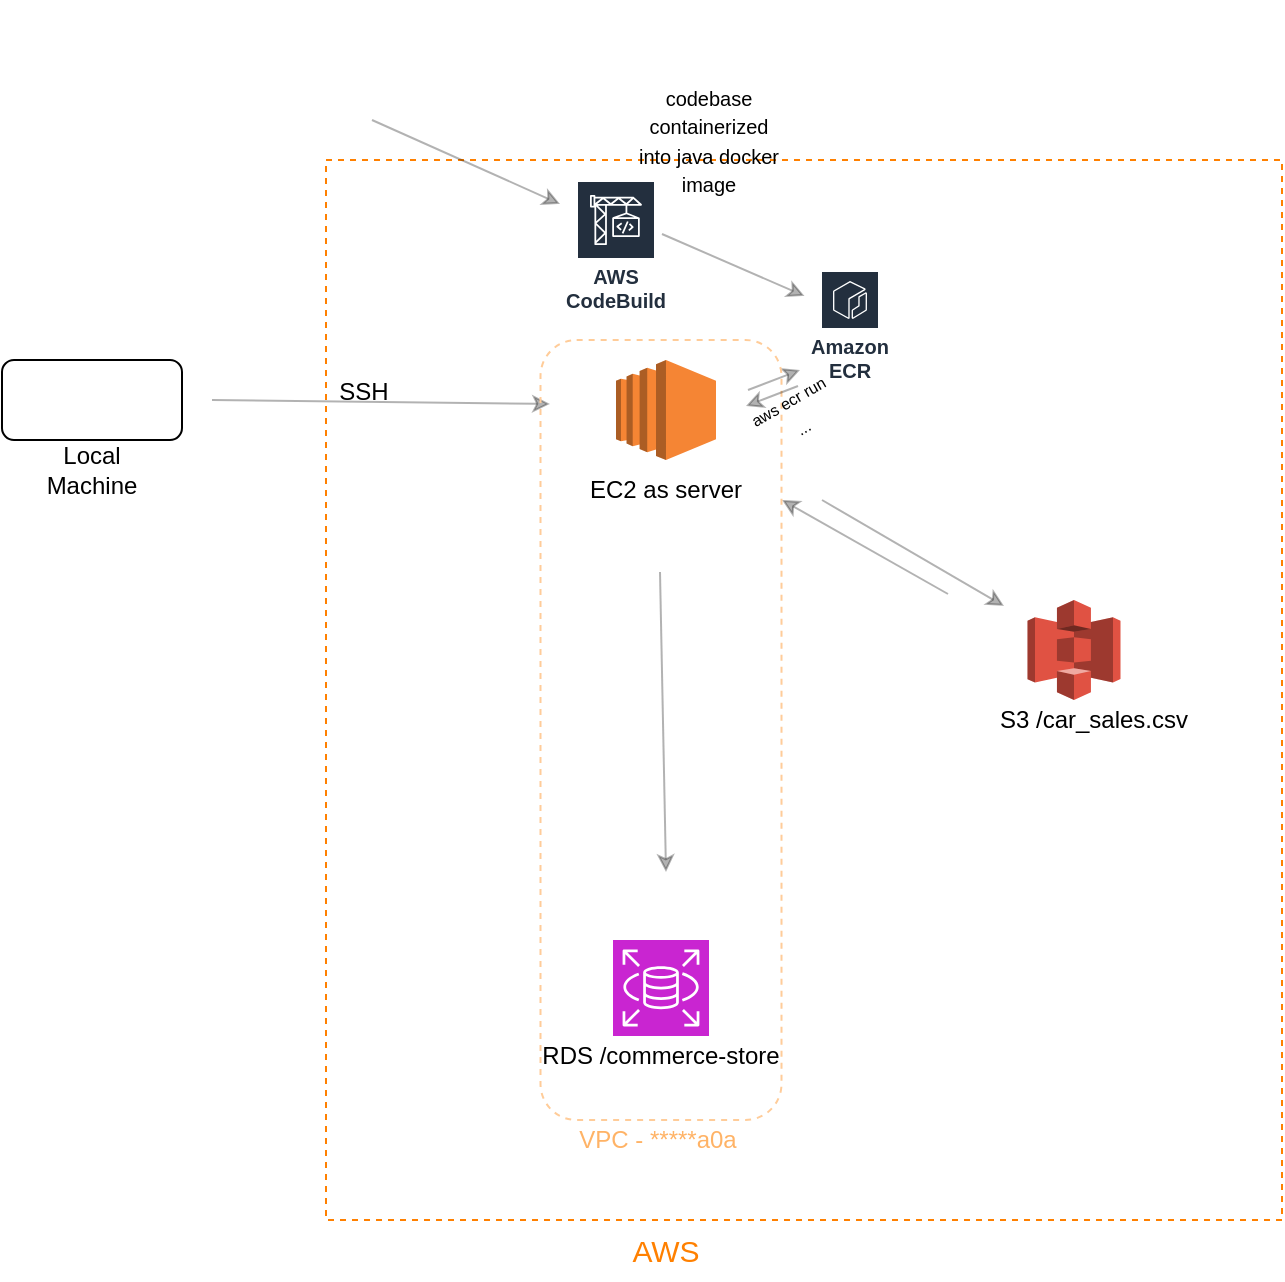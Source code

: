 <mxfile version="22.1.16" type="github" pages="4">
  <diagram name="Vehicle-Datafill" id="IDXD2v0akmDBMtql0cpM">
    <mxGraphModel dx="1114" dy="565" grid="1" gridSize="10" guides="1" tooltips="1" connect="1" arrows="1" fold="1" page="1" pageScale="1" pageWidth="850" pageHeight="1100" math="0" shadow="0">
      <root>
        <mxCell id="0" />
        <mxCell id="1" parent="0" />
        <mxCell id="cvaYXPBMhyoPEqe5Zm85-2" value="" style="rounded=0;whiteSpace=wrap;html=1;dashed=1;strokeColor=#FF8000;" parent="1" vertex="1">
          <mxGeometry x="352" y="100" width="478" height="530" as="geometry" />
        </mxCell>
        <mxCell id="cvaYXPBMhyoPEqe5Zm85-5" value="&lt;font color=&quot;#ff8000&quot; style=&quot;font-size: 15px;&quot;&gt;AWS&lt;/font&gt;" style="text;html=1;strokeColor=none;fillColor=none;align=center;verticalAlign=middle;whiteSpace=wrap;rounded=0;fontSize=15;" parent="1" vertex="1">
          <mxGeometry x="492" y="630" width="60" height="30" as="geometry" />
        </mxCell>
        <mxCell id="cvaYXPBMhyoPEqe5Zm85-9" value="" style="endArrow=classic;html=1;rounded=0;opacity=30;" parent="1" edge="1">
          <mxGeometry width="50" height="50" relative="1" as="geometry">
            <mxPoint x="563" y="215" as="sourcePoint" />
            <mxPoint x="589" y="205" as="targetPoint" />
          </mxGeometry>
        </mxCell>
        <mxCell id="cvaYXPBMhyoPEqe5Zm85-14" value="" style="group" parent="1" vertex="1" connectable="0">
          <mxGeometry x="452" y="490" width="135" height="58" as="geometry" />
        </mxCell>
        <mxCell id="cvaYXPBMhyoPEqe5Zm85-11" value="RDS /commerce-store" style="text;html=1;strokeColor=none;fillColor=none;align=center;verticalAlign=middle;whiteSpace=wrap;rounded=0;" parent="cvaYXPBMhyoPEqe5Zm85-14" vertex="1">
          <mxGeometry y="58" width="135" as="geometry" />
        </mxCell>
        <mxCell id="cvaYXPBMhyoPEqe5Zm85-13" value="" style="sketch=0;points=[[0,0,0],[0.25,0,0],[0.5,0,0],[0.75,0,0],[1,0,0],[0,1,0],[0.25,1,0],[0.5,1,0],[0.75,1,0],[1,1,0],[0,0.25,0],[0,0.5,0],[0,0.75,0],[1,0.25,0],[1,0.5,0],[1,0.75,0]];outlineConnect=0;fontColor=#232F3E;fillColor=#C925D1;strokeColor=#ffffff;dashed=0;verticalLabelPosition=bottom;verticalAlign=top;align=center;html=1;fontSize=12;fontStyle=0;aspect=fixed;shape=mxgraph.aws4.resourceIcon;resIcon=mxgraph.aws4.rds;" parent="cvaYXPBMhyoPEqe5Zm85-14" vertex="1">
          <mxGeometry x="43.5" width="48" height="48" as="geometry" />
        </mxCell>
        <mxCell id="cvaYXPBMhyoPEqe5Zm85-22" value="" style="endArrow=classic;html=1;rounded=0;opacity=30;" parent="cvaYXPBMhyoPEqe5Zm85-14" edge="1">
          <mxGeometry width="50" height="50" relative="1" as="geometry">
            <mxPoint x="-157" y="-270" as="sourcePoint" />
            <mxPoint x="12" y="-268" as="targetPoint" />
          </mxGeometry>
        </mxCell>
        <mxCell id="cvaYXPBMhyoPEqe5Zm85-15" value="" style="group" parent="1" vertex="1" connectable="0">
          <mxGeometry x="681" y="320" width="149" height="260" as="geometry" />
        </mxCell>
        <mxCell id="cvaYXPBMhyoPEqe5Zm85-6" value="" style="outlineConnect=0;dashed=0;verticalLabelPosition=bottom;verticalAlign=top;align=center;html=1;shape=mxgraph.aws3.s3;fillColor=#E05243;gradientColor=none;" parent="cvaYXPBMhyoPEqe5Zm85-15" vertex="1">
          <mxGeometry x="21.75" width="46.5" height="50" as="geometry" />
        </mxCell>
        <mxCell id="cvaYXPBMhyoPEqe5Zm85-7" value="S3 /car_sales.csv" style="text;html=1;strokeColor=none;fillColor=none;align=center;verticalAlign=middle;whiteSpace=wrap;rounded=0;" parent="cvaYXPBMhyoPEqe5Zm85-15" vertex="1">
          <mxGeometry y="50" width="110" height="20" as="geometry" />
        </mxCell>
        <mxCell id="cvaYXPBMhyoPEqe5Zm85-16" value="" style="group" parent="1" vertex="1" connectable="0">
          <mxGeometry x="190" y="200" width="90" height="70" as="geometry" />
        </mxCell>
        <mxCell id="cvaYXPBMhyoPEqe5Zm85-3" value="" style="rounded=1;whiteSpace=wrap;html=1;" parent="cvaYXPBMhyoPEqe5Zm85-16" vertex="1">
          <mxGeometry width="90" height="40" as="geometry" />
        </mxCell>
        <mxCell id="cvaYXPBMhyoPEqe5Zm85-4" value="Local Machine" style="text;html=1;strokeColor=none;fillColor=none;align=center;verticalAlign=middle;whiteSpace=wrap;rounded=0;" parent="cvaYXPBMhyoPEqe5Zm85-16" vertex="1">
          <mxGeometry x="15" y="40" width="60" height="30" as="geometry" />
        </mxCell>
        <mxCell id="cvaYXPBMhyoPEqe5Zm85-17" value="" style="shape=image;html=1;verticalAlign=top;verticalLabelPosition=bottom;labelBackgroundColor=#ffffff;imageAspect=0;aspect=fixed;image=https://cdn4.iconfinder.com/data/icons/ionicons/512/icon-social-github-128.png" parent="1" vertex="1">
          <mxGeometry x="305" y="20" width="70" height="70" as="geometry" />
        </mxCell>
        <mxCell id="cvaYXPBMhyoPEqe5Zm85-18" value="" style="outlineConnect=0;dashed=0;verticalLabelPosition=bottom;verticalAlign=top;align=center;html=1;shape=mxgraph.aws3.ec2;fillColor=#F58534;gradientColor=none;" parent="1" vertex="1">
          <mxGeometry x="497" y="200" width="50" height="50" as="geometry" />
        </mxCell>
        <mxCell id="cvaYXPBMhyoPEqe5Zm85-19" value="EC2 as server" style="text;html=1;strokeColor=none;fillColor=none;align=center;verticalAlign=middle;whiteSpace=wrap;rounded=0;" parent="1" vertex="1">
          <mxGeometry x="477" y="260" width="90" height="10" as="geometry" />
        </mxCell>
        <mxCell id="cvaYXPBMhyoPEqe5Zm85-21" value="" style="endArrow=classic;html=1;rounded=0;opacity=30;" parent="1" edge="1">
          <mxGeometry width="50" height="50" relative="1" as="geometry">
            <mxPoint x="375" y="80" as="sourcePoint" />
            <mxPoint x="469" y="122" as="targetPoint" />
          </mxGeometry>
        </mxCell>
        <mxCell id="cvaYXPBMhyoPEqe5Zm85-23" value="SSH" style="text;html=1;strokeColor=none;fillColor=none;align=center;verticalAlign=middle;whiteSpace=wrap;rounded=0;" parent="1" vertex="1">
          <mxGeometry x="341" y="201" width="60" height="30" as="geometry" />
        </mxCell>
        <mxCell id="cvaYXPBMhyoPEqe5Zm85-8" value="" style="endArrow=classic;html=1;rounded=0;opacity=30;" parent="1" edge="1">
          <mxGeometry width="50" height="50" relative="1" as="geometry">
            <mxPoint x="663" y="317" as="sourcePoint" />
            <mxPoint x="580" y="270" as="targetPoint" />
          </mxGeometry>
        </mxCell>
        <mxCell id="cvaYXPBMhyoPEqe5Zm85-26" value="" style="endArrow=classic;html=1;rounded=0;opacity=30;" parent="1" edge="1">
          <mxGeometry width="50" height="50" relative="1" as="geometry">
            <mxPoint x="519" y="306" as="sourcePoint" />
            <mxPoint x="522" y="456" as="targetPoint" />
          </mxGeometry>
        </mxCell>
        <mxCell id="cvaYXPBMhyoPEqe5Zm85-27" value="" style="rounded=1;whiteSpace=wrap;html=1;dashed=1;strokeColor=#FFCC99;fillColor=none;fontColor=#FFB366;" parent="1" vertex="1">
          <mxGeometry x="459.25" y="190" width="120.5" height="390" as="geometry" />
        </mxCell>
        <mxCell id="cvaYXPBMhyoPEqe5Zm85-28" value="VPC - *****a0a" style="text;html=1;strokeColor=none;fillColor=none;align=center;verticalAlign=middle;whiteSpace=wrap;rounded=0;fontColor=#FFB366;" parent="1" vertex="1">
          <mxGeometry x="469" y="580" width="98" height="20" as="geometry" />
        </mxCell>
        <mxCell id="2wSgXaokuAGV12IjzbPj-1" value="Amazon ECR" style="sketch=0;outlineConnect=0;fontColor=#232F3E;gradientColor=none;strokeColor=#ffffff;fillColor=#232F3E;dashed=0;verticalLabelPosition=middle;verticalAlign=bottom;align=center;html=1;whiteSpace=wrap;fontSize=10;fontStyle=1;spacing=3;shape=mxgraph.aws4.productIcon;prIcon=mxgraph.aws4.ecr;" vertex="1" parent="1">
          <mxGeometry x="599" y="155" width="30" height="60" as="geometry" />
        </mxCell>
        <mxCell id="2wSgXaokuAGV12IjzbPj-3" value="" style="endArrow=classic;html=1;rounded=0;opacity=30;" edge="1" parent="1">
          <mxGeometry width="50" height="50" relative="1" as="geometry">
            <mxPoint x="600" y="270" as="sourcePoint" />
            <mxPoint x="691" y="323" as="targetPoint" />
          </mxGeometry>
        </mxCell>
        <mxCell id="2wSgXaokuAGV12IjzbPj-4" value="" style="endArrow=classic;html=1;rounded=0;opacity=30;" edge="1" parent="1">
          <mxGeometry width="50" height="50" relative="1" as="geometry">
            <mxPoint x="588" y="213" as="sourcePoint" />
            <mxPoint x="562" y="223" as="targetPoint" />
          </mxGeometry>
        </mxCell>
        <mxCell id="2wSgXaokuAGV12IjzbPj-5" value="&lt;font style=&quot;font-size: 8px;&quot;&gt;aws ecr run ...&lt;/font&gt;" style="text;html=1;strokeColor=none;fillColor=none;align=center;verticalAlign=middle;whiteSpace=wrap;rounded=0;rotation=-30;" vertex="1" parent="1">
          <mxGeometry x="561" y="218" width="50" height="15" as="geometry" />
        </mxCell>
        <mxCell id="2wSgXaokuAGV12IjzbPj-6" value="&lt;font style=&quot;font-size: 10px;&quot;&gt;codebase containerized into java docker image&lt;/font&gt;" style="text;html=1;strokeColor=none;fillColor=none;align=center;verticalAlign=middle;whiteSpace=wrap;rounded=0;spacing=2;strokeWidth=1;" vertex="1" parent="1">
          <mxGeometry x="506.75" y="70" width="73" height="40" as="geometry" />
        </mxCell>
        <mxCell id="FwlpniuTww6p9zlfbRn0-1" value="AWS CodeBuild" style="sketch=0;outlineConnect=0;fontColor=#232F3E;gradientColor=none;strokeColor=#ffffff;fillColor=#232F3E;dashed=0;verticalLabelPosition=middle;verticalAlign=bottom;align=center;html=1;whiteSpace=wrap;fontSize=10;fontStyle=1;spacing=3;shape=mxgraph.aws4.productIcon;prIcon=mxgraph.aws4.codebuild;" vertex="1" parent="1">
          <mxGeometry x="477" y="110" width="40" height="70" as="geometry" />
        </mxCell>
        <mxCell id="FwlpniuTww6p9zlfbRn0-2" value="" style="endArrow=classic;html=1;rounded=0;opacity=30;" edge="1" parent="1">
          <mxGeometry width="50" height="50" relative="1" as="geometry">
            <mxPoint x="520" y="137" as="sourcePoint" />
            <mxPoint x="591.25" y="168" as="targetPoint" />
          </mxGeometry>
        </mxCell>
      </root>
    </mxGraphModel>
  </diagram>
  <diagram id="3TohTCsszqBcvSUiG7fi" name="Relational-Schema">
    <mxGraphModel dx="1337" dy="678" grid="1" gridSize="10" guides="1" tooltips="1" connect="1" arrows="1" fold="1" page="1" pageScale="1" pageWidth="850" pageHeight="1100" math="0" shadow="0">
      <root>
        <mxCell id="0" />
        <mxCell id="1" parent="0" />
        <mxCell id="Lty7MOEfDurteiQxAmcD-5" value="Vehicle" style="swimlane;whiteSpace=wrap;html=1;fillColor=#FFFFFF;" parent="1" vertex="1">
          <mxGeometry x="250" y="120" width="140" height="150" as="geometry" />
        </mxCell>
        <mxCell id="Lty7MOEfDurteiQxAmcD-6" value="vehicle_id" style="text;html=1;strokeColor=none;fillColor=none;align=left;verticalAlign=middle;whiteSpace=wrap;rounded=0;" parent="Lty7MOEfDurteiQxAmcD-5" vertex="1">
          <mxGeometry x="20" y="30" width="65" height="10" as="geometry" />
        </mxCell>
        <mxCell id="Lty7MOEfDurteiQxAmcD-40" style="edgeStyle=orthogonalEdgeStyle;rounded=0;orthogonalLoop=1;jettySize=auto;html=1;exitX=0;exitY=0.5;exitDx=0;exitDy=0;" parent="Lty7MOEfDurteiQxAmcD-5" source="Lty7MOEfDurteiQxAmcD-7" edge="1">
          <mxGeometry relative="1" as="geometry">
            <mxPoint x="-50" y="290" as="targetPoint" />
            <Array as="points">
              <mxPoint x="-29" y="55" />
              <mxPoint x="-29" y="290" />
            </Array>
          </mxGeometry>
        </mxCell>
        <mxCell id="Lty7MOEfDurteiQxAmcD-7" value="make" style="text;html=1;strokeColor=none;fillColor=none;align=left;verticalAlign=middle;whiteSpace=wrap;rounded=0;" parent="Lty7MOEfDurteiQxAmcD-5" vertex="1">
          <mxGeometry x="20" y="50" width="65" height="10" as="geometry" />
        </mxCell>
        <mxCell id="Lty7MOEfDurteiQxAmcD-41" style="edgeStyle=orthogonalEdgeStyle;rounded=0;orthogonalLoop=1;jettySize=auto;html=1;exitX=0;exitY=0.25;exitDx=0;exitDy=0;" parent="Lty7MOEfDurteiQxAmcD-5" source="Lty7MOEfDurteiQxAmcD-8" edge="1">
          <mxGeometry relative="1" as="geometry">
            <mxPoint x="-40" y="400" as="targetPoint" />
            <Array as="points">
              <mxPoint x="-9" y="73" />
              <mxPoint x="-9" y="400" />
            </Array>
          </mxGeometry>
        </mxCell>
        <mxCell id="Lty7MOEfDurteiQxAmcD-8" value="model" style="text;html=1;strokeColor=none;fillColor=none;align=left;verticalAlign=middle;whiteSpace=wrap;rounded=0;" parent="Lty7MOEfDurteiQxAmcD-5" vertex="1">
          <mxGeometry x="20" y="70" width="60" height="10" as="geometry" />
        </mxCell>
        <mxCell id="Lty7MOEfDurteiQxAmcD-10" value="year" style="text;html=1;strokeColor=none;fillColor=none;align=left;verticalAlign=middle;whiteSpace=wrap;rounded=0;" parent="Lty7MOEfDurteiQxAmcD-5" vertex="1">
          <mxGeometry x="20" y="90" width="60" height="10" as="geometry" />
        </mxCell>
        <mxCell id="Lty7MOEfDurteiQxAmcD-9" value="miles" style="text;html=1;strokeColor=none;fillColor=none;align=left;verticalAlign=middle;whiteSpace=wrap;rounded=0;" parent="Lty7MOEfDurteiQxAmcD-5" vertex="1">
          <mxGeometry x="20" y="110" width="60" height="10" as="geometry" />
        </mxCell>
        <mxCell id="Lty7MOEfDurteiQxAmcD-11" value="trim" style="text;html=1;strokeColor=none;fillColor=none;align=left;verticalAlign=middle;whiteSpace=wrap;rounded=0;" parent="Lty7MOEfDurteiQxAmcD-5" vertex="1">
          <mxGeometry x="20" y="130" width="60" height="10" as="geometry" />
        </mxCell>
        <mxCell id="Lty7MOEfDurteiQxAmcD-30" style="edgeStyle=orthogonalEdgeStyle;rounded=0;orthogonalLoop=1;jettySize=auto;html=1;exitX=0.5;exitY=1;exitDx=0;exitDy=0;" parent="Lty7MOEfDurteiQxAmcD-5" source="Lty7MOEfDurteiQxAmcD-8" target="Lty7MOEfDurteiQxAmcD-8" edge="1">
          <mxGeometry relative="1" as="geometry" />
        </mxCell>
        <mxCell id="Lty7MOEfDurteiQxAmcD-31" value="Bid" style="swimlane;whiteSpace=wrap;html=1;" parent="1" vertex="1">
          <mxGeometry x="520" y="330" width="150" height="110" as="geometry" />
        </mxCell>
        <mxCell id="Lty7MOEfDurteiQxAmcD-15" value="bid_id" style="text;html=1;strokeColor=none;fillColor=none;align=left;verticalAlign=middle;whiteSpace=wrap;rounded=0;" parent="Lty7MOEfDurteiQxAmcD-31" vertex="1">
          <mxGeometry x="40" y="30" width="60" height="10" as="geometry" />
        </mxCell>
        <mxCell id="Lty7MOEfDurteiQxAmcD-18" value="user_id" style="text;html=1;strokeColor=none;fillColor=none;align=left;verticalAlign=middle;whiteSpace=wrap;rounded=0;" parent="Lty7MOEfDurteiQxAmcD-31" vertex="1">
          <mxGeometry x="40" y="90" width="60" height="10" as="geometry" />
        </mxCell>
        <mxCell id="Lty7MOEfDurteiQxAmcD-17" value="date" style="text;html=1;strokeColor=none;fillColor=none;align=left;verticalAlign=middle;whiteSpace=wrap;rounded=0;" parent="Lty7MOEfDurteiQxAmcD-31" vertex="1">
          <mxGeometry x="40" y="50" width="60" height="10" as="geometry" />
        </mxCell>
        <mxCell id="Lty7MOEfDurteiQxAmcD-14" value="amount" style="text;html=1;strokeColor=none;fillColor=none;align=left;verticalAlign=middle;whiteSpace=wrap;rounded=0;" parent="Lty7MOEfDurteiQxAmcD-31" vertex="1">
          <mxGeometry x="40" y="70" width="60" height="10" as="geometry" />
        </mxCell>
        <mxCell id="Lty7MOEfDurteiQxAmcD-32" value="Transaction" style="swimlane;whiteSpace=wrap;html=1;" parent="1" vertex="1">
          <mxGeometry x="520" y="120" width="150" height="170" as="geometry" />
        </mxCell>
        <mxCell id="Lty7MOEfDurteiQxAmcD-20" value="transaction_id" style="text;html=1;strokeColor=none;fillColor=none;align=left;verticalAlign=middle;whiteSpace=wrap;rounded=0;" parent="Lty7MOEfDurteiQxAmcD-32" vertex="1">
          <mxGeometry x="30" y="30" width="60" height="10" as="geometry" />
        </mxCell>
        <mxCell id="Lty7MOEfDurteiQxAmcD-12" value="sold_price" style="text;html=1;strokeColor=none;fillColor=none;align=left;verticalAlign=middle;whiteSpace=wrap;rounded=0;" parent="Lty7MOEfDurteiQxAmcD-32" vertex="1">
          <mxGeometry x="30" y="50" width="60" height="10" as="geometry" />
        </mxCell>
        <mxCell id="Lty7MOEfDurteiQxAmcD-13" value="sold_date" style="text;html=1;strokeColor=none;fillColor=none;align=left;verticalAlign=middle;whiteSpace=wrap;rounded=0;" parent="Lty7MOEfDurteiQxAmcD-32" vertex="1">
          <mxGeometry x="30" y="70" width="60" height="10" as="geometry" />
        </mxCell>
        <mxCell id="Lty7MOEfDurteiQxAmcD-42" style="edgeStyle=orthogonalEdgeStyle;rounded=0;orthogonalLoop=1;jettySize=auto;html=1;exitX=0;exitY=0.25;exitDx=0;exitDy=0;" parent="Lty7MOEfDurteiQxAmcD-32" source="Lty7MOEfDurteiQxAmcD-22" edge="1">
          <mxGeometry relative="1" as="geometry">
            <mxPoint x="-120" y="30" as="targetPoint" />
            <Array as="points">
              <mxPoint x="-99" y="92" />
              <mxPoint x="-99" y="30" />
            </Array>
          </mxGeometry>
        </mxCell>
        <mxCell id="Lty7MOEfDurteiQxAmcD-22" value="vehicle_id" style="text;html=1;strokeColor=none;fillColor=none;align=left;verticalAlign=middle;whiteSpace=wrap;rounded=0;" parent="Lty7MOEfDurteiQxAmcD-32" vertex="1">
          <mxGeometry x="30" y="90" width="60" height="10" as="geometry" />
        </mxCell>
        <mxCell id="Lty7MOEfDurteiQxAmcD-23" value="user_id" style="text;html=1;strokeColor=none;fillColor=none;align=left;verticalAlign=middle;whiteSpace=wrap;rounded=0;" parent="Lty7MOEfDurteiQxAmcD-32" vertex="1">
          <mxGeometry x="30" y="110" width="60" height="10" as="geometry" />
        </mxCell>
        <mxCell id="Lty7MOEfDurteiQxAmcD-39" value="bid_id" style="text;html=1;strokeColor=none;fillColor=none;align=left;verticalAlign=middle;whiteSpace=wrap;rounded=0;" parent="Lty7MOEfDurteiQxAmcD-32" vertex="1">
          <mxGeometry x="30" y="130" width="60" height="10" as="geometry" />
        </mxCell>
        <mxCell id="Lty7MOEfDurteiQxAmcD-33" value="Customer" style="swimlane;whiteSpace=wrap;html=1;" parent="1" vertex="1">
          <mxGeometry x="520" y="470" width="160" height="130" as="geometry" />
        </mxCell>
        <mxCell id="Lty7MOEfDurteiQxAmcD-24" value="last_name" style="text;html=1;strokeColor=none;fillColor=none;align=left;verticalAlign=middle;whiteSpace=wrap;rounded=0;" parent="Lty7MOEfDurteiQxAmcD-33" vertex="1">
          <mxGeometry x="30" y="70" width="60" height="10" as="geometry" />
        </mxCell>
        <mxCell id="Lty7MOEfDurteiQxAmcD-25" value="email_address" style="text;html=1;strokeColor=none;fillColor=none;align=left;verticalAlign=middle;whiteSpace=wrap;rounded=0;" parent="Lty7MOEfDurteiQxAmcD-33" vertex="1">
          <mxGeometry x="30" y="90" width="60" height="10" as="geometry" />
        </mxCell>
        <mxCell id="Lty7MOEfDurteiQxAmcD-26" value="first_name" style="text;html=1;strokeColor=none;fillColor=none;align=left;verticalAlign=middle;whiteSpace=wrap;rounded=0;" parent="Lty7MOEfDurteiQxAmcD-33" vertex="1">
          <mxGeometry x="30" y="50" width="60" height="10" as="geometry" />
        </mxCell>
        <mxCell id="Lty7MOEfDurteiQxAmcD-27" value="phone_number" style="text;html=1;strokeColor=none;fillColor=none;align=left;verticalAlign=middle;whiteSpace=wrap;rounded=0;" parent="Lty7MOEfDurteiQxAmcD-33" vertex="1">
          <mxGeometry x="30" y="110" width="60" height="10" as="geometry" />
        </mxCell>
        <mxCell id="Lty7MOEfDurteiQxAmcD-28" value="customer_id" style="text;html=1;strokeColor=none;fillColor=none;align=left;verticalAlign=middle;whiteSpace=wrap;rounded=0;" parent="Lty7MOEfDurteiQxAmcD-33" vertex="1">
          <mxGeometry x="30" y="30" width="60" height="10" as="geometry" />
        </mxCell>
        <mxCell id="Lty7MOEfDurteiQxAmcD-34" value="Vehicle_Make" style="swimlane;whiteSpace=wrap;html=1;" parent="1" vertex="1">
          <mxGeometry x="70" y="370" width="130" height="60" as="geometry" />
        </mxCell>
        <mxCell id="Lty7MOEfDurteiQxAmcD-35" value="make" style="text;html=1;strokeColor=none;fillColor=none;align=left;verticalAlign=middle;whiteSpace=wrap;rounded=0;" parent="Lty7MOEfDurteiQxAmcD-34" vertex="1">
          <mxGeometry x="20" y="35" width="60" height="10" as="geometry" />
        </mxCell>
        <mxCell id="Lty7MOEfDurteiQxAmcD-36" value="Vehicle_Model" style="swimlane;whiteSpace=wrap;html=1;" parent="1" vertex="1">
          <mxGeometry x="70" y="460" width="130" height="90" as="geometry" />
        </mxCell>
        <mxCell id="Lty7MOEfDurteiQxAmcD-37" value="make" style="text;html=1;strokeColor=none;fillColor=none;align=left;verticalAlign=middle;whiteSpace=wrap;rounded=0;" parent="Lty7MOEfDurteiQxAmcD-36" vertex="1">
          <mxGeometry x="20" y="35" width="60" height="10" as="geometry" />
        </mxCell>
        <mxCell id="Lty7MOEfDurteiQxAmcD-38" value="model" style="text;html=1;strokeColor=none;fillColor=none;align=left;verticalAlign=middle;whiteSpace=wrap;rounded=0;" parent="Lty7MOEfDurteiQxAmcD-36" vertex="1">
          <mxGeometry x="20" y="60" width="60" height="10" as="geometry" />
        </mxCell>
      </root>
    </mxGraphModel>
  </diagram>
  <diagram id="6s9LmXGWPQkw32MdSPxh" name="Sales-Data-Migrator">
    <mxGraphModel dx="1337" dy="678" grid="1" gridSize="10" guides="1" tooltips="1" connect="1" arrows="1" fold="1" page="1" pageScale="1" pageWidth="850" pageHeight="1100" math="0" shadow="0">
      <root>
        <mxCell id="0" />
        <mxCell id="1" parent="0" />
        <mxCell id="scZ_2HHxW0n91LcJpXPJ-8" value="" style="group" parent="1" vertex="1" connectable="0">
          <mxGeometry x="160" y="270" width="75" height="30" as="geometry" />
        </mxCell>
        <mxCell id="scZ_2HHxW0n91LcJpXPJ-2" value="names.txt" style="text;html=1;strokeColor=none;fillColor=none;align=center;verticalAlign=middle;whiteSpace=wrap;rounded=0;" parent="scZ_2HHxW0n91LcJpXPJ-8" vertex="1">
          <mxGeometry x="7.5" width="60" height="30" as="geometry" />
        </mxCell>
        <mxCell id="scZ_2HHxW0n91LcJpXPJ-5" value="" style="shape=process;whiteSpace=wrap;html=1;backgroundOutline=1;fillColor=none;" parent="scZ_2HHxW0n91LcJpXPJ-8" vertex="1">
          <mxGeometry y="7.5" width="75" height="15" as="geometry" />
        </mxCell>
        <mxCell id="scZ_2HHxW0n91LcJpXPJ-9" value="" style="group" parent="1" vertex="1" connectable="0">
          <mxGeometry x="160" y="310" width="77.5" height="30" as="geometry" />
        </mxCell>
        <mxCell id="scZ_2HHxW0n91LcJpXPJ-3" value="sales.csv" style="text;html=1;strokeColor=none;fillColor=none;align=center;verticalAlign=middle;whiteSpace=wrap;rounded=0;" parent="scZ_2HHxW0n91LcJpXPJ-9" vertex="1">
          <mxGeometry x="7.5" width="60" height="30" as="geometry" />
        </mxCell>
        <mxCell id="scZ_2HHxW0n91LcJpXPJ-7" value="" style="shape=process;whiteSpace=wrap;html=1;backgroundOutline=1;fillColor=none;" parent="scZ_2HHxW0n91LcJpXPJ-9" vertex="1">
          <mxGeometry y="7.5" width="77.5" height="15" as="geometry" />
        </mxCell>
        <mxCell id="scZ_2HHxW0n91LcJpXPJ-10" value="" style="outlineConnect=0;dashed=0;verticalLabelPosition=bottom;verticalAlign=top;align=center;html=1;shape=mxgraph.aws3.postgre_sql_instance;fillColor=#2E73B8;gradientColor=none;" parent="1" vertex="1">
          <mxGeometry x="600" y="257" width="60" height="63" as="geometry" />
        </mxCell>
        <mxCell id="scZ_2HHxW0n91LcJpXPJ-11" value="" style="sketch=0;outlineConnect=0;fontColor=#232F3E;gradientColor=none;fillColor=#232F3D;strokeColor=none;dashed=0;verticalLabelPosition=bottom;verticalAlign=top;align=center;html=1;fontSize=12;fontStyle=0;aspect=fixed;pointerEvents=1;shape=mxgraph.aws4.gear;" parent="1" vertex="1">
          <mxGeometry x="370" y="140" width="90" height="90" as="geometry" />
        </mxCell>
        <mxCell id="scZ_2HHxW0n91LcJpXPJ-12" value="" style="endArrow=classic;html=1;rounded=0;textOpacity=50;opacity=50;" parent="1" edge="1">
          <mxGeometry width="50" height="50" relative="1" as="geometry">
            <mxPoint x="250" y="277" as="sourcePoint" />
            <mxPoint x="350" y="217" as="targetPoint" />
          </mxGeometry>
        </mxCell>
        <mxCell id="scZ_2HHxW0n91LcJpXPJ-13" value="" style="endArrow=classic;html=1;rounded=0;textOpacity=50;opacity=50;" parent="1" edge="1">
          <mxGeometry width="50" height="50" relative="1" as="geometry">
            <mxPoint x="250" y="330" as="sourcePoint" />
            <mxPoint x="350" y="367" as="targetPoint" />
          </mxGeometry>
        </mxCell>
        <mxCell id="scZ_2HHxW0n91LcJpXPJ-14" value="" style="endArrow=classic;html=1;rounded=0;textOpacity=50;opacity=50;" parent="1" edge="1">
          <mxGeometry width="50" height="50" relative="1" as="geometry">
            <mxPoint x="480" y="370" as="sourcePoint" />
            <mxPoint x="580" y="330" as="targetPoint" />
          </mxGeometry>
        </mxCell>
        <mxCell id="scZ_2HHxW0n91LcJpXPJ-15" value="" style="endArrow=classic;html=1;rounded=0;textOpacity=50;opacity=50;" parent="1" edge="1">
          <mxGeometry width="50" height="50" relative="1" as="geometry">
            <mxPoint x="470" y="193" as="sourcePoint" />
            <mxPoint x="580" y="260" as="targetPoint" />
          </mxGeometry>
        </mxCell>
        <mxCell id="scZ_2HHxW0n91LcJpXPJ-16" value="" style="endArrow=classic;html=1;rounded=0;textOpacity=50;opacity=50;" parent="1" edge="1">
          <mxGeometry width="50" height="50" relative="1" as="geometry">
            <mxPoint x="415" y="260" as="sourcePoint" />
            <mxPoint x="414.5" y="318.5" as="targetPoint" />
          </mxGeometry>
        </mxCell>
        <mxCell id="scZ_2HHxW0n91LcJpXPJ-19" value="output&lt;br&gt;customerIds: List&amp;lt;String&amp;gt;" style="text;html=1;strokeColor=none;fillColor=none;align=center;verticalAlign=middle;whiteSpace=wrap;rounded=0;" parent="1" vertex="1">
          <mxGeometry x="360" y="230" width="150" height="27" as="geometry" />
        </mxCell>
        <mxCell id="scZ_2HHxW0n91LcJpXPJ-20" value="-customers" style="text;html=1;strokeColor=none;fillColor=none;align=left;verticalAlign=middle;whiteSpace=wrap;rounded=0;" parent="1" vertex="1">
          <mxGeometry x="570" y="200" width="70" height="20" as="geometry" />
        </mxCell>
        <mxCell id="scZ_2HHxW0n91LcJpXPJ-21" value="select first and last names at random to gen a new customer" style="text;html=1;strokeColor=none;fillColor=none;align=center;verticalAlign=middle;whiteSpace=wrap;rounded=0;" parent="1" vertex="1">
          <mxGeometry x="430" y="120" width="140" height="40" as="geometry" />
        </mxCell>
        <mxCell id="scZ_2HHxW0n91LcJpXPJ-22" value="" style="sketch=0;outlineConnect=0;fontColor=#232F3E;gradientColor=none;fillColor=#232F3D;strokeColor=none;dashed=0;verticalLabelPosition=bottom;verticalAlign=top;align=center;html=1;fontSize=12;fontStyle=0;aspect=fixed;pointerEvents=1;shape=mxgraph.aws4.gear;" parent="1" vertex="1">
          <mxGeometry x="370" y="333" width="90" height="90" as="geometry" />
        </mxCell>
        <mxCell id="scZ_2HHxW0n91LcJpXPJ-25" value="for each sales record&lt;br&gt;generate the vehicle and associate purchase to a customer at random" style="text;html=1;strokeColor=none;fillColor=none;align=center;verticalAlign=middle;whiteSpace=wrap;rounded=0;" parent="1" vertex="1">
          <mxGeometry x="450" y="410" width="140" height="40" as="geometry" />
        </mxCell>
        <mxCell id="scZ_2HHxW0n91LcJpXPJ-26" value="-vehicles&lt;br&gt;-transactions" style="text;html=1;strokeColor=none;fillColor=none;align=left;verticalAlign=middle;whiteSpace=wrap;rounded=0;" parent="1" vertex="1">
          <mxGeometry x="550" y="340" width="80" height="27" as="geometry" />
        </mxCell>
      </root>
    </mxGraphModel>
  </diagram>
  <diagram id="WsbRsqMfzTe5CdzXdmud" name="CICD">
    <mxGraphModel dx="1337" dy="678" grid="1" gridSize="10" guides="1" tooltips="1" connect="1" arrows="1" fold="1" page="1" pageScale="1" pageWidth="850" pageHeight="1100" math="0" shadow="0">
      <root>
        <mxCell id="0" />
        <mxCell id="1" parent="0" />
        <mxCell id="NXcD1sMvlX5_PVhgHlEb-1" value="AWS CodeBuild" style="sketch=0;outlineConnect=0;fontColor=#232F3E;gradientColor=none;strokeColor=#ffffff;fillColor=#232F3E;dashed=0;verticalLabelPosition=middle;verticalAlign=bottom;align=center;html=1;whiteSpace=wrap;fontSize=10;fontStyle=1;spacing=3;shape=mxgraph.aws4.productIcon;prIcon=mxgraph.aws4.codebuild;" vertex="1" parent="1">
          <mxGeometry x="110" y="190" width="80" height="110" as="geometry" />
        </mxCell>
        <mxCell id="NXcD1sMvlX5_PVhgHlEb-2" value="" style="dashed=0;outlineConnect=0;html=1;align=center;labelPosition=center;verticalLabelPosition=bottom;verticalAlign=top;shape=mxgraph.weblogos.github" vertex="1" parent="1">
          <mxGeometry x="182.5" y="320" width="75" height="75" as="geometry" />
        </mxCell>
        <mxCell id="NXcD1sMvlX5_PVhgHlEb-3" value="Amazon ECR" style="sketch=0;outlineConnect=0;fontColor=#232F3E;gradientColor=none;strokeColor=#ffffff;fillColor=#232F3E;dashed=0;verticalLabelPosition=middle;verticalAlign=bottom;align=center;html=1;whiteSpace=wrap;fontSize=10;fontStyle=1;spacing=3;shape=mxgraph.aws4.productIcon;prIcon=mxgraph.aws4.ecr;" vertex="1" parent="1">
          <mxGeometry x="510" y="190" width="80" height="100" as="geometry" />
        </mxCell>
        <mxCell id="sUcR_AdLSi4e25DZFbMY-1" value="Parameter&#xa;Store" style="sketch=0;outlineConnect=0;fontColor=#232F3E;gradientColor=none;strokeColor=#232F3E;fillColor=#ffffff;dashed=0;verticalLabelPosition=bottom;verticalAlign=top;align=center;html=1;fontSize=12;fontStyle=0;aspect=fixed;shape=mxgraph.aws4.resourceIcon;resIcon=mxgraph.aws4.parameter_store;" vertex="1" parent="1">
          <mxGeometry x="197.5" y="70" width="60" height="60" as="geometry" />
        </mxCell>
        <mxCell id="sUcR_AdLSi4e25DZFbMY-2" value="" style="endArrow=none;html=1;rounded=0;" edge="1" parent="1">
          <mxGeometry width="50" height="50" relative="1" as="geometry">
            <mxPoint x="210" y="240" as="sourcePoint" />
            <mxPoint x="500" y="240" as="targetPoint" />
          </mxGeometry>
        </mxCell>
        <mxCell id="sUcR_AdLSi4e25DZFbMY-3" value="" style="endArrow=none;html=1;rounded=0;" edge="1" parent="1">
          <mxGeometry width="50" height="50" relative="1" as="geometry">
            <mxPoint x="250" y="310" as="sourcePoint" />
            <mxPoint x="290" y="240" as="targetPoint" />
          </mxGeometry>
        </mxCell>
        <mxCell id="sUcR_AdLSi4e25DZFbMY-4" value="" style="endArrow=none;html=1;rounded=0;" edge="1" parent="1">
          <mxGeometry width="50" height="50" relative="1" as="geometry">
            <mxPoint x="290" y="240" as="sourcePoint" />
            <mxPoint x="250" y="180" as="targetPoint" />
          </mxGeometry>
        </mxCell>
        <mxCell id="sUcR_AdLSi4e25DZFbMY-5" value="&lt;font style=&quot;font-size: 11px;&quot;&gt;- AWS_SECRET_KEY&lt;br&gt;- AWS_ACCOUNT_ID&lt;br&gt;&lt;div style=&quot;text-align: left;&quot;&gt;&lt;span style=&quot;background-color: initial;&quot;&gt;- POSTGRES_URL&lt;/span&gt;&lt;/div&gt;&lt;/font&gt;" style="text;html=1;strokeColor=none;fillColor=none;align=center;verticalAlign=middle;whiteSpace=wrap;rounded=0;" vertex="1" parent="1">
          <mxGeometry x="250" y="100" width="152.5" height="30" as="geometry" />
        </mxCell>
        <mxCell id="sUcR_AdLSi4e25DZFbMY-6" value="&lt;span style=&quot;font-size: 11px;&quot;&gt;- S3_BUCKET&lt;br&gt;&lt;div style=&quot;text-align: left;&quot;&gt;&lt;span style=&quot;background-color: initial; font-size: 12px;&quot;&gt;- S3_KEY&lt;/span&gt;&lt;/div&gt;&lt;/span&gt;" style="text;html=1;strokeColor=none;fillColor=none;align=center;verticalAlign=middle;whiteSpace=wrap;rounded=0;" vertex="1" parent="1">
          <mxGeometry x="151.25" y="200" width="152.5" height="30" as="geometry" />
        </mxCell>
        <mxCell id="sUcR_AdLSi4e25DZFbMY-7" value="&lt;span style=&quot;color: rgb(0, 0, 0); font-family: Helvetica; font-size: 11px; font-style: normal; font-variant-ligatures: normal; font-variant-caps: normal; font-weight: 400; letter-spacing: normal; orphans: 2; text-align: center; text-indent: 0px; text-transform: none; widows: 2; word-spacing: 0px; -webkit-text-stroke-width: 0px; background-color: rgb(251, 251, 251); text-decoration-thickness: initial; text-decoration-style: initial; text-decoration-color: initial; float: none; display: inline !important;&quot;&gt;- batch.size&lt;/span&gt;&lt;br style=&quot;border-color: var(--border-color); color: rgb(0, 0, 0); font-family: Helvetica; font-size: 11px; font-style: normal; font-variant-ligatures: normal; font-variant-caps: normal; font-weight: 400; letter-spacing: normal; orphans: 2; text-align: center; text-indent: 0px; text-transform: none; widows: 2; word-spacing: 0px; -webkit-text-stroke-width: 0px; background-color: rgb(251, 251, 251); text-decoration-thickness: initial; text-decoration-style: initial; text-decoration-color: initial;&quot;&gt;&lt;span style=&quot;color: rgb(0, 0, 0); font-family: Helvetica; font-size: 11px; font-style: normal; font-variant-ligatures: normal; font-variant-caps: normal; font-weight: 400; letter-spacing: normal; orphans: 2; text-align: center; text-indent: 0px; text-transform: none; widows: 2; word-spacing: 0px; -webkit-text-stroke-width: 0px; background-color: rgb(251, 251, 251); text-decoration-thickness: initial; text-decoration-style: initial; text-decoration-color: initial; float: none; display: inline !important;&quot;&gt;- customer.count&lt;/span&gt;&lt;br style=&quot;border-color: var(--border-color); color: rgb(0, 0, 0); font-family: Helvetica; font-size: 11px; font-style: normal; font-variant-ligatures: normal; font-variant-caps: normal; font-weight: 400; letter-spacing: normal; orphans: 2; text-align: center; text-indent: 0px; text-transform: none; widows: 2; word-spacing: 0px; -webkit-text-stroke-width: 0px; background-color: rgb(251, 251, 251); text-decoration-thickness: initial; text-decoration-style: initial; text-decoration-color: initial;&quot;&gt;&lt;div style=&quot;border-color: var(--border-color); color: rgb(0, 0, 0); font-family: Helvetica; font-size: 11px; font-style: normal; font-variant-ligatures: normal; font-variant-caps: normal; font-weight: 400; letter-spacing: normal; orphans: 2; text-indent: 0px; text-transform: none; widows: 2; word-spacing: 0px; -webkit-text-stroke-width: 0px; background-color: rgb(251, 251, 251); text-decoration-thickness: initial; text-decoration-style: initial; text-decoration-color: initial; text-align: left;&quot;&gt;&lt;br&gt;&lt;/div&gt;" style="text;whiteSpace=wrap;html=1;" vertex="1" parent="1">
          <mxGeometry x="270" y="320" width="100" height="40" as="geometry" />
        </mxCell>
      </root>
    </mxGraphModel>
  </diagram>
</mxfile>

